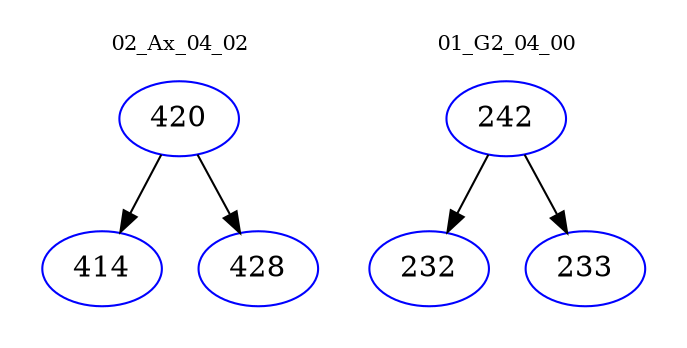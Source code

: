 digraph{
subgraph cluster_0 {
color = white
label = "02_Ax_04_02";
fontsize=10;
T0_420 [label="420", color="blue"]
T0_420 -> T0_414 [color="black"]
T0_414 [label="414", color="blue"]
T0_420 -> T0_428 [color="black"]
T0_428 [label="428", color="blue"]
}
subgraph cluster_1 {
color = white
label = "01_G2_04_00";
fontsize=10;
T1_242 [label="242", color="blue"]
T1_242 -> T1_232 [color="black"]
T1_232 [label="232", color="blue"]
T1_242 -> T1_233 [color="black"]
T1_233 [label="233", color="blue"]
}
}
